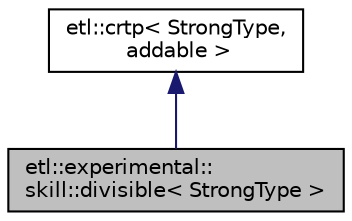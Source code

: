 digraph "etl::experimental::skill::divisible&lt; StrongType &gt;"
{
  edge [fontname="Helvetica",fontsize="10",labelfontname="Helvetica",labelfontsize="10"];
  node [fontname="Helvetica",fontsize="10",shape=record];
  Node2 [label="etl::experimental::\lskill::divisible\< StrongType \>",height=0.2,width=0.4,color="black", fillcolor="grey75", style="filled", fontcolor="black"];
  Node3 -> Node2 [dir="back",color="midnightblue",fontsize="10",style="solid",fontname="Helvetica"];
  Node3 [label="etl::crtp\< StrongType,\l addable \>",height=0.2,width=0.4,color="black", fillcolor="white", style="filled",URL="$structetl_1_1crtp.html"];
}
